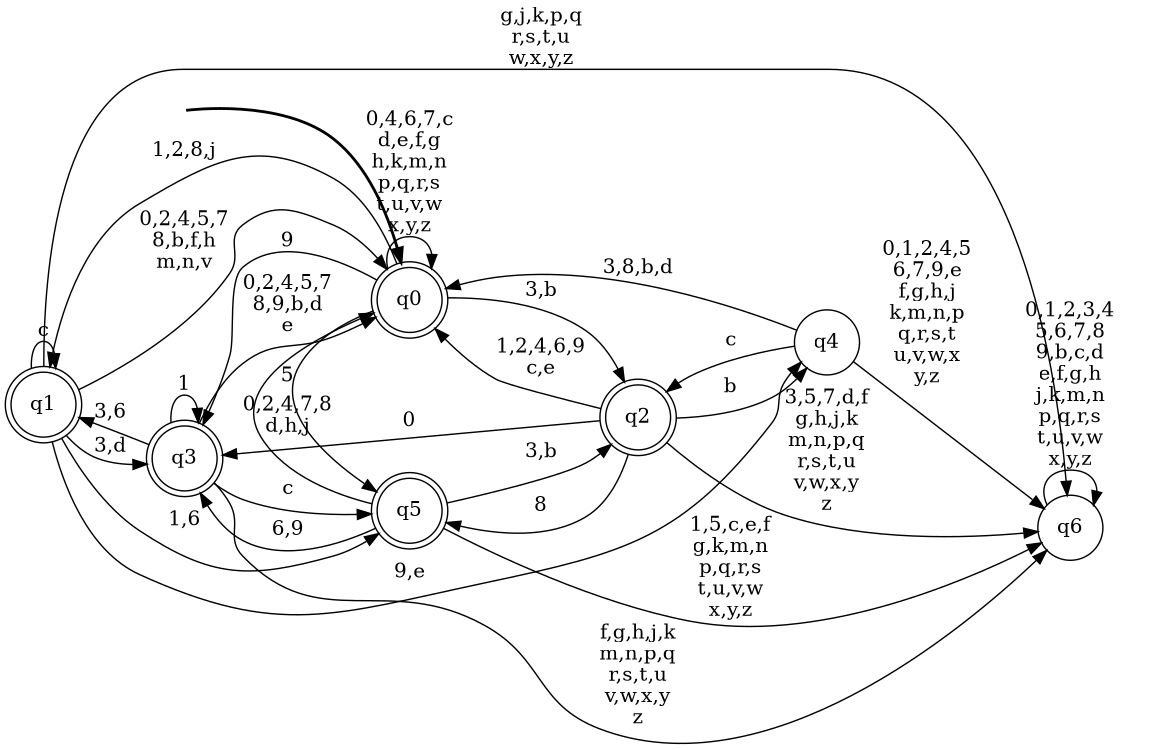 digraph BlueStar {
__start0 [style = invis, shape = none, label = "", width = 0, height = 0];

rankdir=LR;
size="8,5";

s0 [style="rounded,filled", color="black", fillcolor="white" shape="doublecircle", label="q0"];
s1 [style="rounded,filled", color="black", fillcolor="white" shape="doublecircle", label="q1"];
s2 [style="rounded,filled", color="black", fillcolor="white" shape="doublecircle", label="q2"];
s3 [style="rounded,filled", color="black", fillcolor="white" shape="doublecircle", label="q3"];
s4 [style="filled", color="black", fillcolor="white" shape="circle", label="q4"];
s5 [style="rounded,filled", color="black", fillcolor="white" shape="doublecircle", label="q5"];
s6 [style="filled", color="black", fillcolor="white" shape="circle", label="q6"];
subgraph cluster_main { 
	graph [pad=".75", ranksep="0.15", nodesep="0.15"];
	 style=invis; 
	__start0 -> s0 [penwidth=2];
}
s0 -> s0 [label="0,4,6,7,c\nd,e,f,g\nh,k,m,n\np,q,r,s\nt,u,v,w\nx,y,z"];
s0 -> s1 [label="1,2,8,j"];
s0 -> s2 [label="3,b"];
s0 -> s3 [label="9"];
s0 -> s5 [label="5"];
s1 -> s0 [label="0,2,4,5,7\n8,b,f,h\nm,n,v"];
s1 -> s1 [label="c"];
s1 -> s3 [label="3,d"];
s1 -> s4 [label="9,e"];
s1 -> s5 [label="1,6"];
s1 -> s6 [label="g,j,k,p,q\nr,s,t,u\nw,x,y,z"];
s2 -> s0 [label="1,2,4,6,9\nc,e"];
s2 -> s3 [label="0"];
s2 -> s4 [label="b"];
s2 -> s5 [label="8"];
s2 -> s6 [label="3,5,7,d,f\ng,h,j,k\nm,n,p,q\nr,s,t,u\nv,w,x,y\nz"];
s3 -> s0 [label="0,2,4,5,7\n8,9,b,d\ne"];
s3 -> s1 [label="3,6"];
s3 -> s3 [label="1"];
s3 -> s5 [label="c"];
s3 -> s6 [label="f,g,h,j,k\nm,n,p,q\nr,s,t,u\nv,w,x,y\nz"];
s4 -> s0 [label="3,8,b,d"];
s4 -> s2 [label="c"];
s4 -> s6 [label="0,1,2,4,5\n6,7,9,e\nf,g,h,j\nk,m,n,p\nq,r,s,t\nu,v,w,x\ny,z"];
s5 -> s0 [label="0,2,4,7,8\nd,h,j"];
s5 -> s2 [label="3,b"];
s5 -> s3 [label="6,9"];
s5 -> s6 [label="1,5,c,e,f\ng,k,m,n\np,q,r,s\nt,u,v,w\nx,y,z"];
s6 -> s6 [label="0,1,2,3,4\n5,6,7,8\n9,b,c,d\ne,f,g,h\nj,k,m,n\np,q,r,s\nt,u,v,w\nx,y,z"];

}